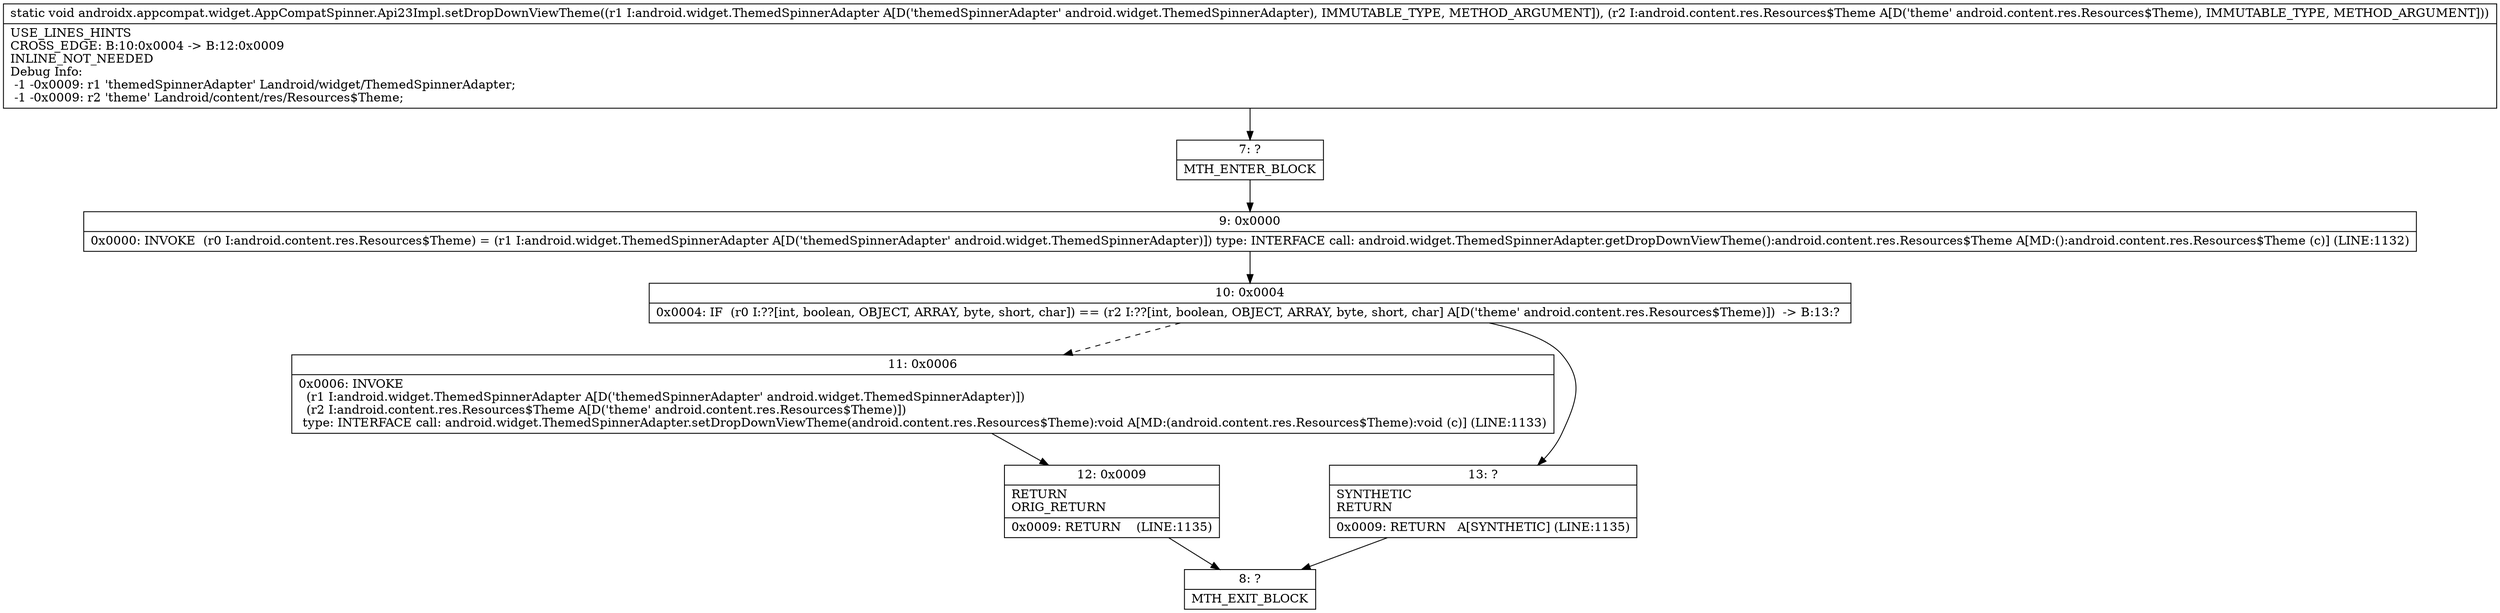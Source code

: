 digraph "CFG forandroidx.appcompat.widget.AppCompatSpinner.Api23Impl.setDropDownViewTheme(Landroid\/widget\/ThemedSpinnerAdapter;Landroid\/content\/res\/Resources$Theme;)V" {
Node_7 [shape=record,label="{7\:\ ?|MTH_ENTER_BLOCK\l}"];
Node_9 [shape=record,label="{9\:\ 0x0000|0x0000: INVOKE  (r0 I:android.content.res.Resources$Theme) = (r1 I:android.widget.ThemedSpinnerAdapter A[D('themedSpinnerAdapter' android.widget.ThemedSpinnerAdapter)]) type: INTERFACE call: android.widget.ThemedSpinnerAdapter.getDropDownViewTheme():android.content.res.Resources$Theme A[MD:():android.content.res.Resources$Theme (c)] (LINE:1132)\l}"];
Node_10 [shape=record,label="{10\:\ 0x0004|0x0004: IF  (r0 I:??[int, boolean, OBJECT, ARRAY, byte, short, char]) == (r2 I:??[int, boolean, OBJECT, ARRAY, byte, short, char] A[D('theme' android.content.res.Resources$Theme)])  \-\> B:13:? \l}"];
Node_11 [shape=record,label="{11\:\ 0x0006|0x0006: INVOKE  \l  (r1 I:android.widget.ThemedSpinnerAdapter A[D('themedSpinnerAdapter' android.widget.ThemedSpinnerAdapter)])\l  (r2 I:android.content.res.Resources$Theme A[D('theme' android.content.res.Resources$Theme)])\l type: INTERFACE call: android.widget.ThemedSpinnerAdapter.setDropDownViewTheme(android.content.res.Resources$Theme):void A[MD:(android.content.res.Resources$Theme):void (c)] (LINE:1133)\l}"];
Node_12 [shape=record,label="{12\:\ 0x0009|RETURN\lORIG_RETURN\l|0x0009: RETURN    (LINE:1135)\l}"];
Node_8 [shape=record,label="{8\:\ ?|MTH_EXIT_BLOCK\l}"];
Node_13 [shape=record,label="{13\:\ ?|SYNTHETIC\lRETURN\l|0x0009: RETURN   A[SYNTHETIC] (LINE:1135)\l}"];
MethodNode[shape=record,label="{static void androidx.appcompat.widget.AppCompatSpinner.Api23Impl.setDropDownViewTheme((r1 I:android.widget.ThemedSpinnerAdapter A[D('themedSpinnerAdapter' android.widget.ThemedSpinnerAdapter), IMMUTABLE_TYPE, METHOD_ARGUMENT]), (r2 I:android.content.res.Resources$Theme A[D('theme' android.content.res.Resources$Theme), IMMUTABLE_TYPE, METHOD_ARGUMENT]))  | USE_LINES_HINTS\lCROSS_EDGE: B:10:0x0004 \-\> B:12:0x0009\lINLINE_NOT_NEEDED\lDebug Info:\l  \-1 \-0x0009: r1 'themedSpinnerAdapter' Landroid\/widget\/ThemedSpinnerAdapter;\l  \-1 \-0x0009: r2 'theme' Landroid\/content\/res\/Resources$Theme;\l}"];
MethodNode -> Node_7;Node_7 -> Node_9;
Node_9 -> Node_10;
Node_10 -> Node_11[style=dashed];
Node_10 -> Node_13;
Node_11 -> Node_12;
Node_12 -> Node_8;
Node_13 -> Node_8;
}

